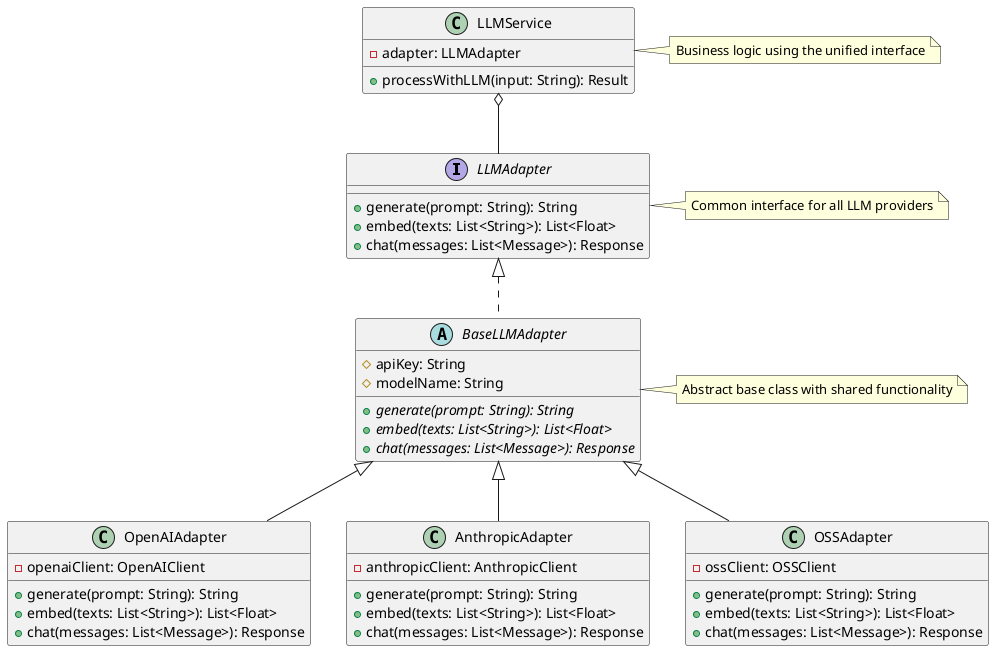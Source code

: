 @startuml

' Interface for LLM operations
interface LLMAdapter {
    + generate(prompt: String): String
    + embed(texts: List<String>): List<Float>
    + chat(messages: List<Message>): Response
}

' Abstract base adapter class
abstract class BaseLLMAdapter {
    # apiKey: String
    # modelName: String
    + {abstract} generate(prompt: String): String
    + {abstract} embed(texts: List<String>): List<Float>
    + {abstract} chat(messages: List<Message>): Response
}

' Concrete adapter implementations
class OpenAIAdapter {
    - openaiClient: OpenAIClient
    + generate(prompt: String): String
    + embed(texts: List<String>): List<Float>
    + chat(messages: List<Message>): Response
}

class AnthropicAdapter {
    - anthropicClient: AnthropicClient
    + generate(prompt: String): String
    + embed(texts: List<String>): List<Float>
    + chat(messages: List<Message>): Response
}

class OSSAdapter {
    - ossClient: OSSClient
    + generate(prompt: String): String
    + embed(texts: List<String>): List<Float>
    + chat(messages: List<Message>): Response
}

' Application service using the adapter
class LLMService {
    - adapter: LLMAdapter
    + processWithLLM(input: String): Result
}

' Relationships
LLMAdapter <|.. BaseLLMAdapter
BaseLLMAdapter <|-- OpenAIAdapter
BaseLLMAdapter <|-- AnthropicAdapter
BaseLLMAdapter <|-- OSSAdapter
LLMService o-- LLMAdapter

note right of LLMAdapter
  Common interface for all LLM providers
end note

note right of BaseLLMAdapter
  Abstract base class with shared functionality
end note

note right of LLMService
  Business logic using the unified interface
end note

@enduml 
